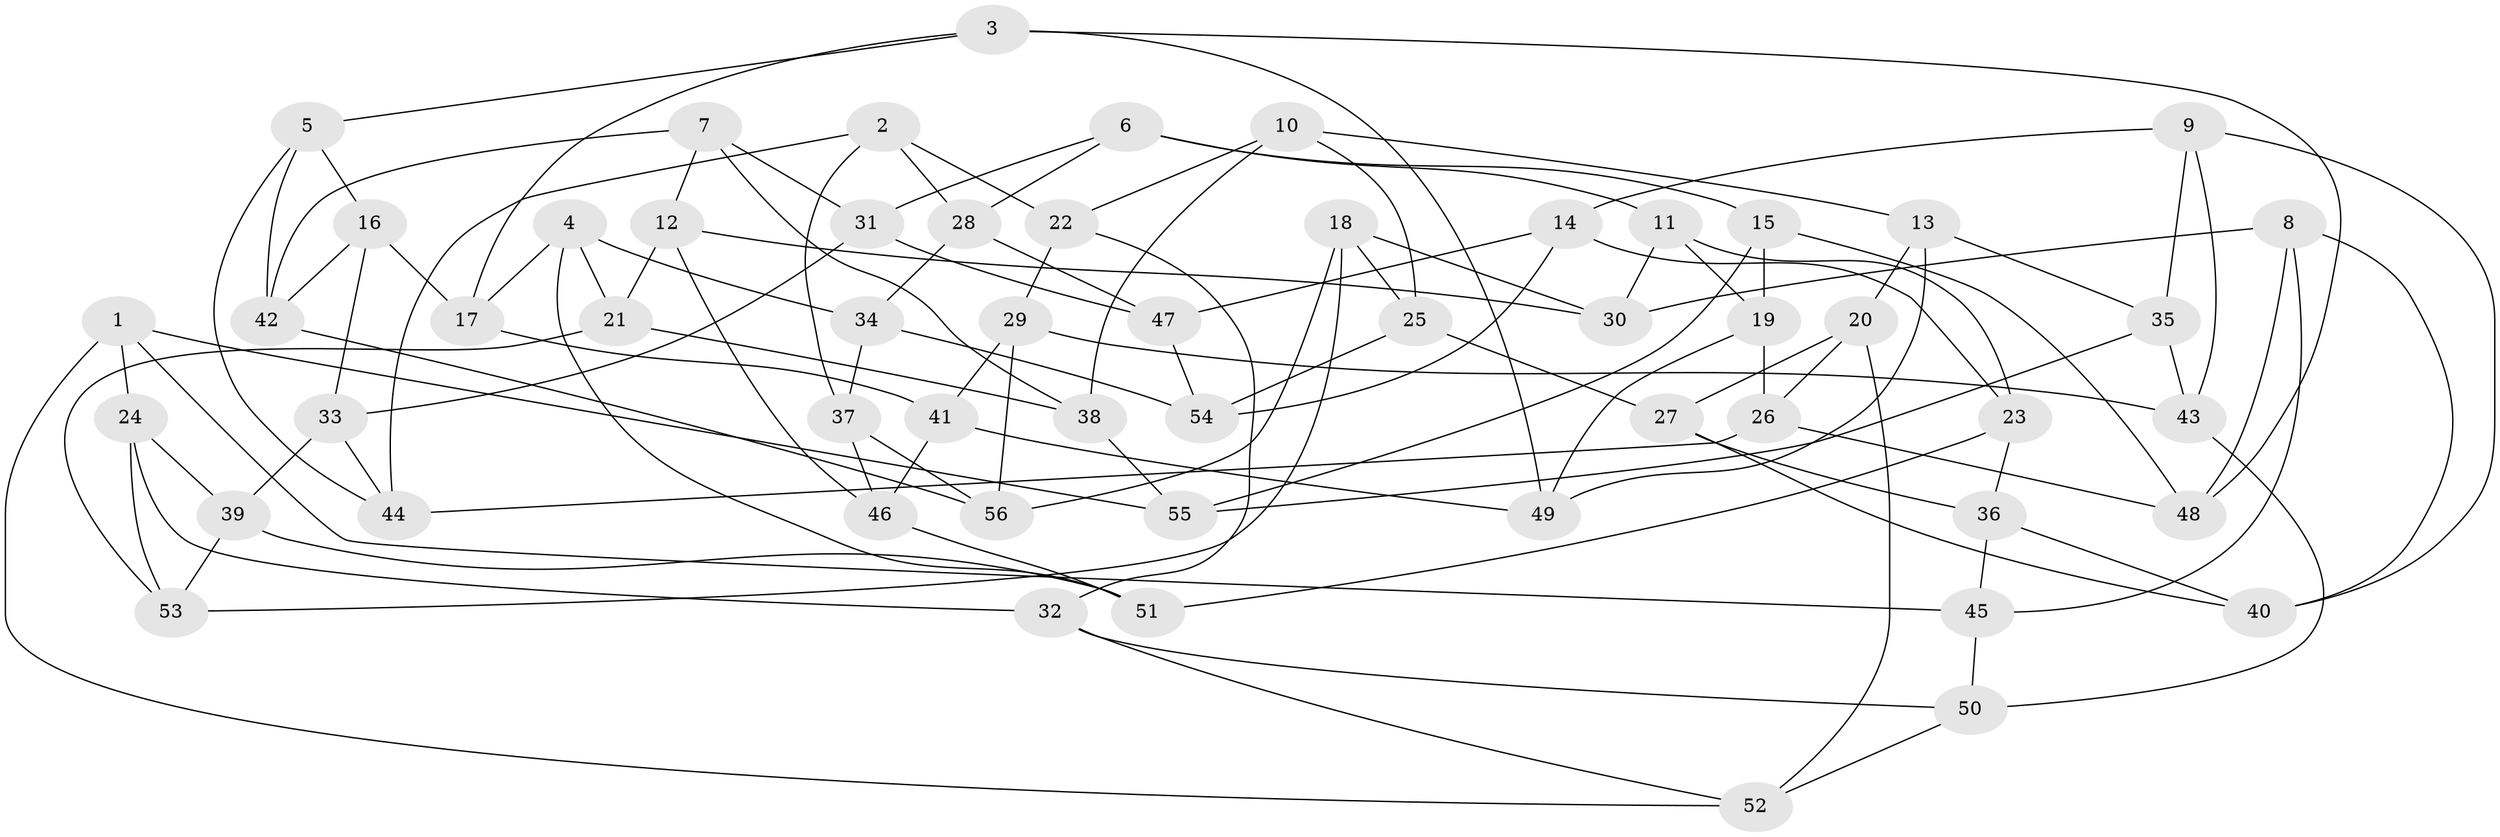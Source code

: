 // coarse degree distribution, {5: 0.10256410256410256, 4: 0.5384615384615384, 6: 0.3076923076923077, 3: 0.05128205128205128}
// Generated by graph-tools (version 1.1) at 2025/52/02/27/25 19:52:27]
// undirected, 56 vertices, 112 edges
graph export_dot {
graph [start="1"]
  node [color=gray90,style=filled];
  1;
  2;
  3;
  4;
  5;
  6;
  7;
  8;
  9;
  10;
  11;
  12;
  13;
  14;
  15;
  16;
  17;
  18;
  19;
  20;
  21;
  22;
  23;
  24;
  25;
  26;
  27;
  28;
  29;
  30;
  31;
  32;
  33;
  34;
  35;
  36;
  37;
  38;
  39;
  40;
  41;
  42;
  43;
  44;
  45;
  46;
  47;
  48;
  49;
  50;
  51;
  52;
  53;
  54;
  55;
  56;
  1 -- 24;
  1 -- 52;
  1 -- 45;
  1 -- 55;
  2 -- 22;
  2 -- 44;
  2 -- 37;
  2 -- 28;
  3 -- 48;
  3 -- 17;
  3 -- 5;
  3 -- 49;
  4 -- 21;
  4 -- 17;
  4 -- 51;
  4 -- 34;
  5 -- 16;
  5 -- 44;
  5 -- 42;
  6 -- 11;
  6 -- 15;
  6 -- 28;
  6 -- 31;
  7 -- 31;
  7 -- 38;
  7 -- 42;
  7 -- 12;
  8 -- 48;
  8 -- 45;
  8 -- 40;
  8 -- 30;
  9 -- 14;
  9 -- 40;
  9 -- 35;
  9 -- 43;
  10 -- 22;
  10 -- 13;
  10 -- 25;
  10 -- 38;
  11 -- 30;
  11 -- 23;
  11 -- 19;
  12 -- 21;
  12 -- 46;
  12 -- 30;
  13 -- 49;
  13 -- 35;
  13 -- 20;
  14 -- 47;
  14 -- 54;
  14 -- 23;
  15 -- 19;
  15 -- 48;
  15 -- 55;
  16 -- 33;
  16 -- 42;
  16 -- 17;
  17 -- 41;
  18 -- 30;
  18 -- 53;
  18 -- 25;
  18 -- 56;
  19 -- 26;
  19 -- 49;
  20 -- 26;
  20 -- 27;
  20 -- 52;
  21 -- 38;
  21 -- 53;
  22 -- 29;
  22 -- 32;
  23 -- 36;
  23 -- 51;
  24 -- 32;
  24 -- 53;
  24 -- 39;
  25 -- 27;
  25 -- 54;
  26 -- 44;
  26 -- 48;
  27 -- 40;
  27 -- 36;
  28 -- 47;
  28 -- 34;
  29 -- 56;
  29 -- 41;
  29 -- 43;
  31 -- 33;
  31 -- 47;
  32 -- 52;
  32 -- 50;
  33 -- 39;
  33 -- 44;
  34 -- 37;
  34 -- 54;
  35 -- 43;
  35 -- 55;
  36 -- 45;
  36 -- 40;
  37 -- 56;
  37 -- 46;
  38 -- 55;
  39 -- 53;
  39 -- 51;
  41 -- 49;
  41 -- 46;
  42 -- 56;
  43 -- 50;
  45 -- 50;
  46 -- 51;
  47 -- 54;
  50 -- 52;
}
